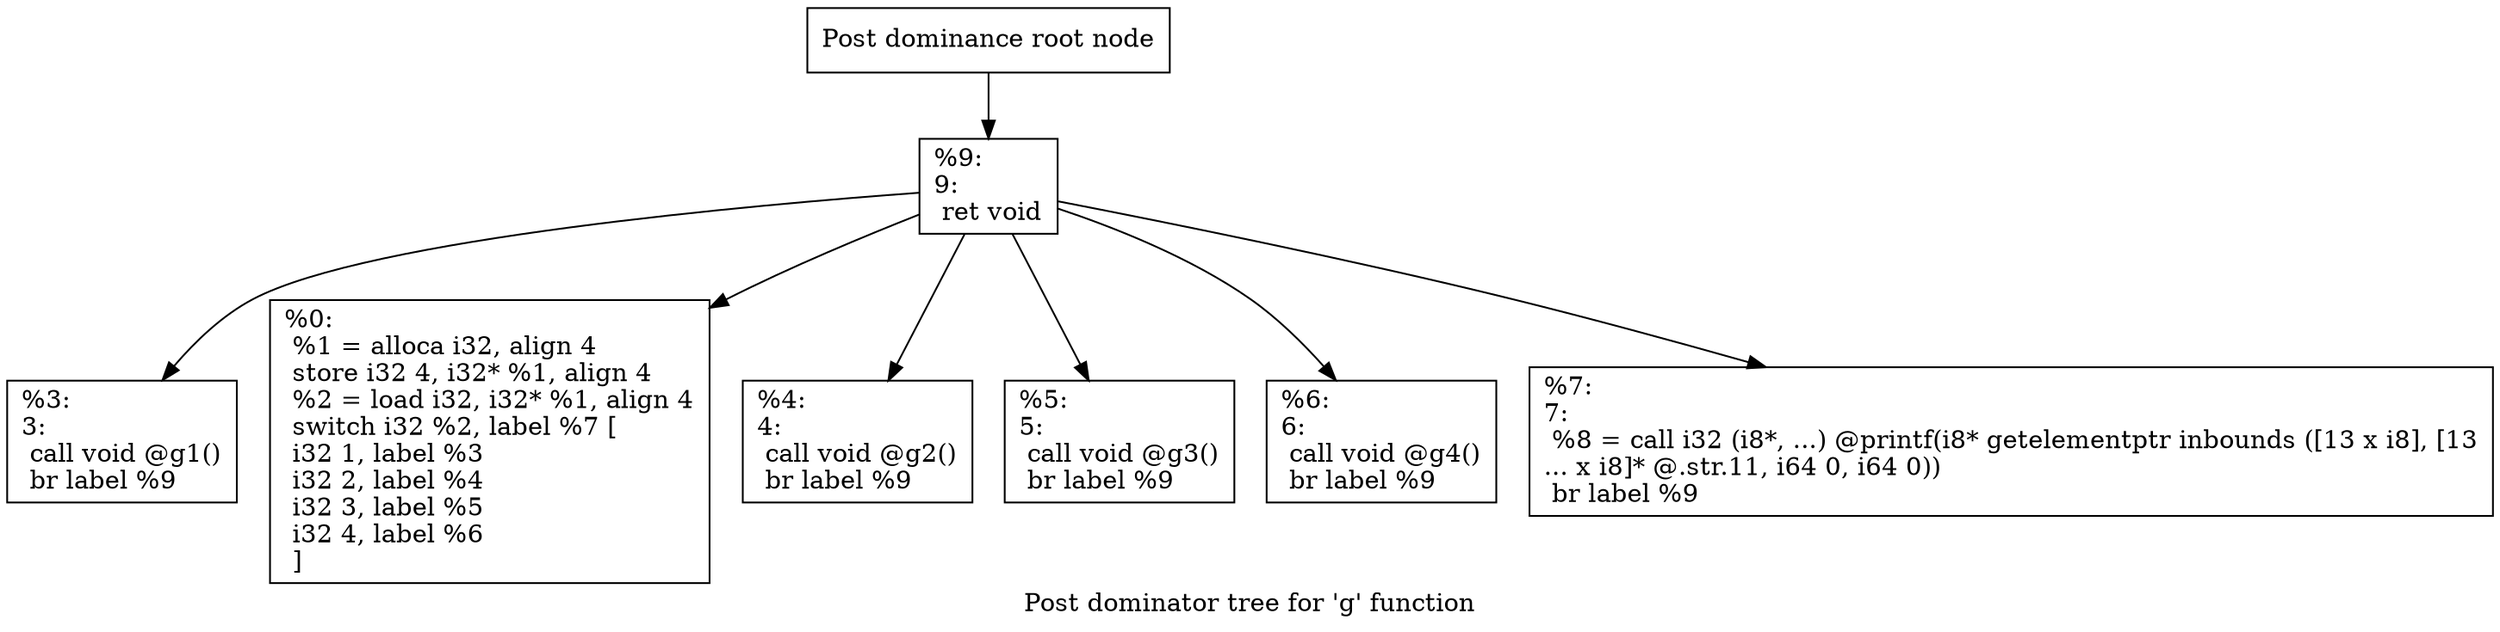 digraph "Post dominator tree for 'g' function" {
	label="Post dominator tree for 'g' function";

	Node0x12d03e0 [shape=record,label="{Post dominance root node}"];
	Node0x12d03e0 -> Node0x12d0360;
	Node0x12d0360 [shape=record,label="{%9:\l9:                                                \l  ret void\l}"];
	Node0x12d0360 -> Node0x12d0320;
	Node0x12d0360 -> Node0x12cfd40;
	Node0x12d0360 -> Node0x12c5370;
	Node0x12d0360 -> Node0x12d13b0;
	Node0x12d0360 -> Node0x13219b0;
	Node0x12d0360 -> Node0x13219f0;
	Node0x12d0320 [shape=record,label="{%3:\l3:                                                \l  call void @g1()\l  br label %9\l}"];
	Node0x12cfd40 [shape=record,label="{%0:\l  %1 = alloca i32, align 4\l  store i32 4, i32* %1, align 4\l  %2 = load i32, i32* %1, align 4\l  switch i32 %2, label %7 [\l    i32 1, label %3\l    i32 2, label %4\l    i32 3, label %5\l    i32 4, label %6\l  ]\l}"];
	Node0x12c5370 [shape=record,label="{%4:\l4:                                                \l  call void @g2()\l  br label %9\l}"];
	Node0x12d13b0 [shape=record,label="{%5:\l5:                                                \l  call void @g3()\l  br label %9\l}"];
	Node0x13219b0 [shape=record,label="{%6:\l6:                                                \l  call void @g4()\l  br label %9\l}"];
	Node0x13219f0 [shape=record,label="{%7:\l7:                                                \l  %8 = call i32 (i8*, ...) @printf(i8* getelementptr inbounds ([13 x i8], [13\l... x i8]* @.str.11, i64 0, i64 0))\l  br label %9\l}"];
}
